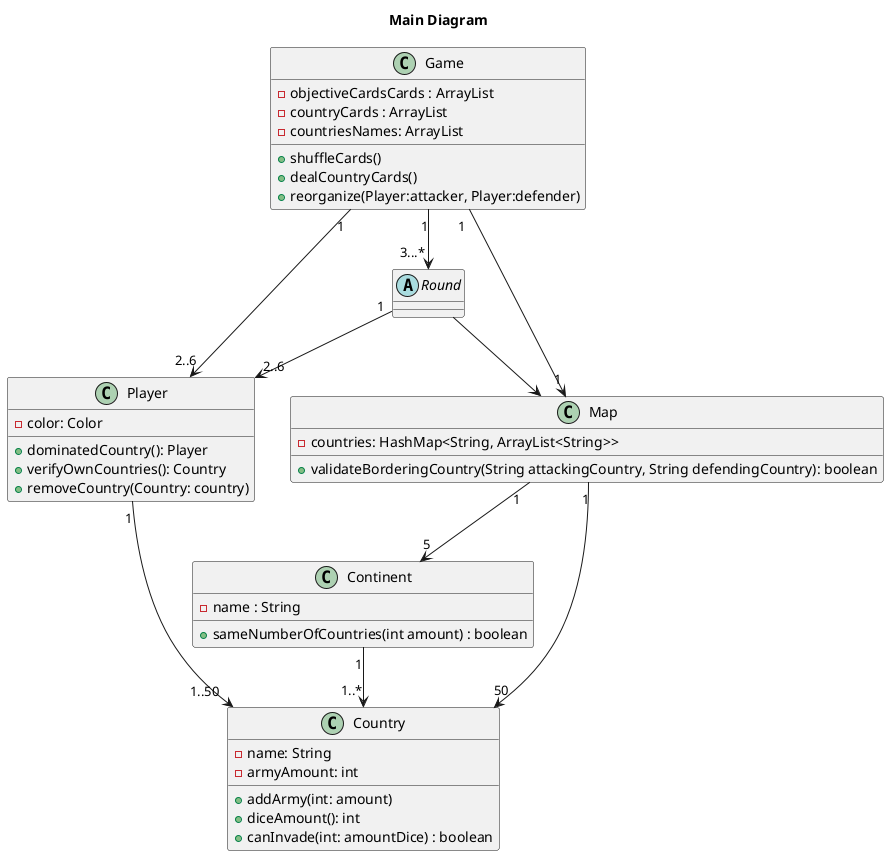 @startuml
title "Main Diagram"
class Game{
- objectiveCardsCards : ArrayList
- countryCards : ArrayList
- countriesNames: ArrayList
+ shuffleCards()
+ dealCountryCards()
+ reorganize(Player:attacker, Player:defender)
}
class Player{
-color: Color
+ dominatedCountry(): Player
+ verifyOwnCountries(): Country
+ removeCountry(Country: country)

}


class Map{
- countries: HashMap<String, ArrayList<String>>
+ validateBorderingCountry(String attackingCountry, String defendingCountry): boolean
}

class Continent {
- name : String
+ sameNumberOfCountries(int amount) : boolean
}

class Country{
- name: String
- armyAmount: int
+ addArmy(int: amount)
+ diceAmount(): int
+ canInvade(int: amountDice) : boolean
}
abstract Round{

}



Game "1"--> "2..6" Player
Game "1  "--> "1" Map
Game "1" --> "3...*" Round

Round --> Map
Round "1" --> "2..6" Player

Map "1"--> "50" Country
Map "1"--> "5" Continent

Continent "1"-->"1..*" Country

Player "1" --> "1..50" Country



@enduml
